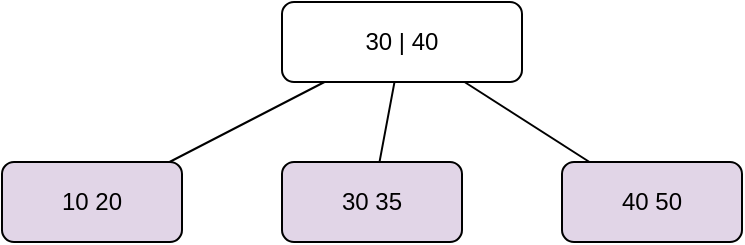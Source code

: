 <mxfile
        version="26.0.14">

  <!-- ───────── BEFORE ───────── -->
  <diagram id="Struct1c_Before" name="1c‑Before (delete 35)">
    <mxGraphModel dx="2812" dy="2337" grid="1" gridSize="10" guides="1"
                  tooltips="1" connect="1" arrows="1" fold="1"
                  page="1" pageScale="1" pageWidth="827" pageHeight="1169"
                  math="0" shadow="0">
      <root>
        <mxCell id="0"/><mxCell id="1" parent="0"/>

        <mxCell id="RC" value="30 | 40"
                style="shape=rectangle;rounded=1;whiteSpace=wrap;html=1;fontSize=12;"
                vertex="1" parent="1">
          <mxGeometry x="300" y="40" width="120" height="40" as="geometry"/>
        </mxCell>

        <mxCell id="LC1" value="10 20"
                style="shape=rectangle;rounded=1;whiteSpace=wrap;html=1;fillColor=#e1d5e7;"
                vertex="1" parent="1">
          <mxGeometry x="160" y="120" width="90" height="40" as="geometry"/>
        </mxCell>
        <mxCell id="LC2" value="30 35"
                style="shape=rectangle;rounded=1;whiteSpace=wrap;html=1;fillColor=#e1d5e7;"
                vertex="1" parent="1">
          <mxGeometry x="300" y="120" width="90" height="40" as="geometry"/>
        </mxCell>
        <mxCell id="LC3" value="40 50"
                style="shape=rectangle;rounded=1;whiteSpace=wrap;html=1;fillColor=#e1d5e7;"
                vertex="1" parent="1">
          <mxGeometry x="440" y="120" width="90" height="40" as="geometry"/>
        </mxCell>

        <mxCell id="EC1" style="endArrow=none;startArrow=none;" edge="1"
                parent="1" source="RC" target="LC1">
          <mxGeometry relative="1" as="geometry"/>
        </mxCell>
        <mxCell id="EC2" style="endArrow=none;startArrow=none;" edge="1"
                parent="1" source="RC" target="LC2">
          <mxGeometry relative="1" as="geometry"/>
        </mxCell>
        <mxCell id="EC3" style="endArrow=none;startArrow=none;" edge="1"
                parent="1" source="RC" target="LC3">
          <mxGeometry relative="1" as="geometry"/>
        </mxCell>
      </root>
    </mxGraphModel>
  </diagram>

  <!-- ───────── AFTER ────────── -->
  <diagram id="Struct1c_After" name="1c‑After (merge)">
    <mxGraphModel dx="2812" dy="2337" grid="1" gridSize="10" guides="1"
                  tooltips="1" connect="1" arrows="1" fold="1"
                  page="1" pageScale="1" pageWidth="827" pageHeight="1169"
                  math="0" shadow="0">
      <root>
        <mxCell id="0"/><mxCell id="1" parent="0"/>

        <mxCell id="RD" value="40"
                style="shape=rectangle;rounded=1;whiteSpace=wrap;html=1;fontSize=12;"
                vertex="1" parent="1">
          <mxGeometry x="320" y="40" width="60" height="40" as="geometry"/>
        </mxCell>

        <mxCell id="LD1" value="10 20 30"
                style="shape=rectangle;rounded=1;whiteSpace=wrap;html=1;fillColor=#e1d5e7;"
                vertex="1" parent="1">
          <mxGeometry x="240" y="120" width="120" height="40" as="geometry"/>
        </mxCell>
        <mxCell id="LD2" value="40 50"
                style="shape=rectangle;rounded=1;whiteSpace=wrap;html=1;fillColor=#e1d5e7;"
                vertex="1" parent="1">
          <mxGeometry x="400" y="120" width="90" height="40" as="geometry"/>
        </mxCell>

        <mxCell id="ED1" style="endArrow=none;startArrow=none;" edge="1"
                parent="1" source="RD" target="LD1">
          <mxGeometry relative="1" as="geometry"/>
        </mxCell>
        <mxCell id="ED2" style="endArrow=none;startArrow=none;" edge="1"
                parent="1" source="RD" target="LD2">
          <mxGeometry relative="1" as="geometry"/>
        </mxCell>
      </root>
    </mxGraphModel>
  </diagram>
</mxfile>
